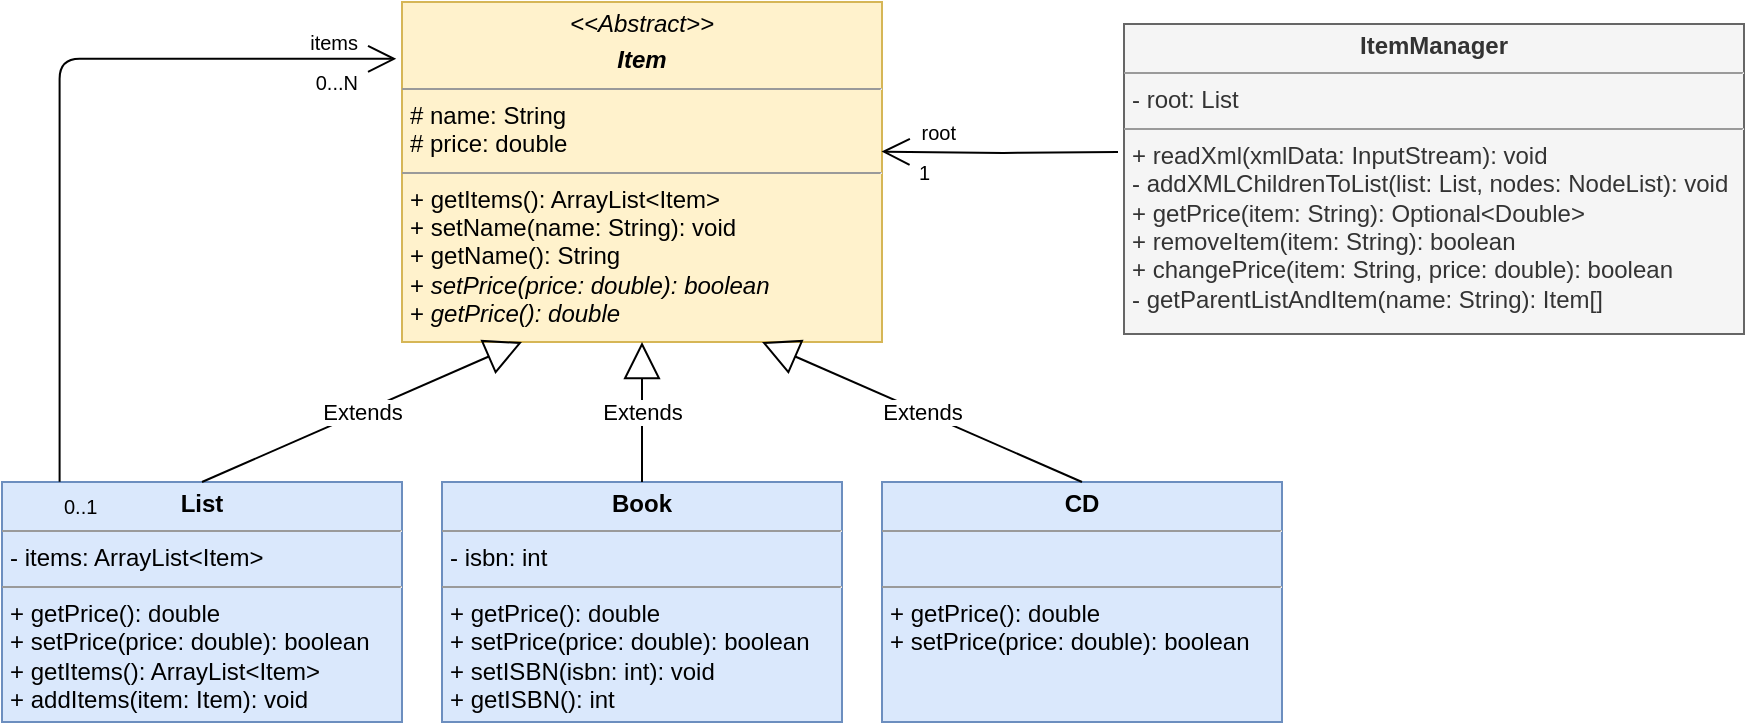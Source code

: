 <mxfile>
    <diagram id="p1DeSQppHhvQ1q53ooMZ" name="Seite-1">
        <mxGraphModel dx="290" dy="222" grid="0" gridSize="10" guides="1" tooltips="1" connect="1" arrows="1" fold="1" page="1" pageScale="1" pageWidth="1169" pageHeight="600" math="0" shadow="0">
            <root>
                <mxCell id="0"/>
                <mxCell id="1" parent="0"/>
                <mxCell id="0hg9wDAMGPKOSO5z61WN-1" value="&lt;p style=&quot;margin:0px;margin-top:4px;text-align:center;&quot;&gt;&lt;i&gt;&amp;lt;&amp;lt;Abstract&amp;gt;&amp;gt;&lt;/i&gt;&lt;/p&gt;&lt;p style=&quot;margin:0px;margin-top:4px;text-align:center;&quot;&gt;&lt;i&gt;&lt;b&gt;Item&lt;/b&gt;&lt;/i&gt;&lt;br&gt;&lt;/p&gt;&lt;hr size=&quot;1&quot;&gt;&lt;p style=&quot;margin:0px;margin-left:4px;&quot;&gt;# name: String&lt;/p&gt;&lt;p style=&quot;margin:0px;margin-left:4px;&quot;&gt;# price: double&lt;br&gt;&lt;/p&gt;&lt;hr size=&quot;1&quot;&gt;&lt;p style=&quot;margin:0px;margin-left:4px;&quot;&gt;+ getItems(): ArrayList&amp;lt;Item&amp;gt;&lt;/p&gt;&lt;p style=&quot;margin:0px;margin-left:4px;&quot;&gt;+ setName(name: String): void&lt;/p&gt;&lt;p style=&quot;margin:0px;margin-left:4px;&quot;&gt;+ getName(): String&lt;/p&gt;&lt;p style=&quot;margin:0px;margin-left:4px;&quot;&gt;+ &lt;i&gt;setPrice(price: double): boolean&lt;/i&gt;&lt;/p&gt;&lt;p style=&quot;margin:0px;margin-left:4px;&quot;&gt;+ &lt;i&gt;getPrice(): double&lt;/i&gt;&lt;br&gt;&lt;/p&gt;" style="verticalAlign=top;align=left;overflow=fill;fontSize=12;fontFamily=Helvetica;html=1;fillColor=#fff2cc;strokeColor=#d6b656;" parent="1" vertex="1">
                    <mxGeometry x="390" y="96" width="240" height="170" as="geometry"/>
                </mxCell>
                <mxCell id="0hg9wDAMGPKOSO5z61WN-2" value="&lt;p style=&quot;margin:0px;margin-top:4px;text-align:center;&quot;&gt;&lt;b&gt;List&lt;/b&gt;&lt;br&gt;&lt;/p&gt;&lt;hr size=&quot;1&quot;&gt;&lt;p style=&quot;margin:0px;margin-left:4px;&quot;&gt;- items: ArrayList&amp;lt;Item&amp;gt;&lt;br&gt;&lt;/p&gt;&lt;hr size=&quot;1&quot;&gt;&lt;p style=&quot;margin:0px;margin-left:4px;&quot;&gt;+ getPrice(): double&lt;/p&gt;&lt;p style=&quot;margin:0px;margin-left:4px;&quot;&gt;+ setPrice(price: double): boolean&lt;/p&gt;&lt;p style=&quot;margin:0px;margin-left:4px;&quot;&gt;+ getItems(): ArrayList&amp;lt;Item&amp;gt;&lt;/p&gt;&lt;p style=&quot;margin:0px;margin-left:4px;&quot;&gt;+ addItems(item: Item): void&lt;br&gt;&lt;/p&gt;" style="verticalAlign=top;align=left;overflow=fill;fontSize=12;fontFamily=Helvetica;html=1;fillColor=#dae8fc;strokeColor=#6c8ebf;" parent="1" vertex="1">
                    <mxGeometry x="190" y="336" width="200" height="120" as="geometry"/>
                </mxCell>
                <mxCell id="0hg9wDAMGPKOSO5z61WN-3" value="&lt;p style=&quot;margin:0px;margin-top:4px;text-align:center;&quot;&gt;&lt;b&gt;Book&lt;/b&gt;&lt;br&gt;&lt;/p&gt;&lt;hr size=&quot;1&quot;&gt;&lt;p style=&quot;margin:0px;margin-left:4px;&quot;&gt;- isbn: int&lt;br&gt;&lt;/p&gt;&lt;hr size=&quot;1&quot;&gt;&lt;p style=&quot;margin:0px;margin-left:4px;&quot;&gt;+ getPrice(): double&lt;/p&gt;&lt;p style=&quot;margin:0px;margin-left:4px;&quot;&gt;+ setPrice(price: double): boolean&lt;/p&gt;&lt;p style=&quot;margin:0px;margin-left:4px;&quot;&gt;+ setISBN(isbn: int): void&lt;/p&gt;&lt;p style=&quot;margin:0px;margin-left:4px;&quot;&gt;+ getISBN(): int&lt;br&gt;&lt;/p&gt;" style="verticalAlign=top;align=left;overflow=fill;fontSize=12;fontFamily=Helvetica;html=1;fillColor=#dae8fc;strokeColor=#6c8ebf;" parent="1" vertex="1">
                    <mxGeometry x="410" y="336" width="200" height="120" as="geometry"/>
                </mxCell>
                <mxCell id="0hg9wDAMGPKOSO5z61WN-4" value="&lt;p style=&quot;margin:0px;margin-top:4px;text-align:center;&quot;&gt;&lt;b&gt;CD&lt;/b&gt;&lt;br&gt;&lt;/p&gt;&lt;hr size=&quot;1&quot;&gt;&lt;p style=&quot;margin:0px;margin-left:4px;&quot;&gt;&lt;br&gt;&lt;/p&gt;&lt;hr size=&quot;1&quot;&gt;&lt;p style=&quot;margin:0px;margin-left:4px;&quot;&gt;+ getPrice(): double&lt;/p&gt;&lt;p style=&quot;margin:0px;margin-left:4px;&quot;&gt;+ setPrice(price: double): boolean&lt;/p&gt;" style="verticalAlign=top;align=left;overflow=fill;fontSize=12;fontFamily=Helvetica;html=1;fillColor=#dae8fc;strokeColor=#6c8ebf;" parent="1" vertex="1">
                    <mxGeometry x="630" y="336" width="200" height="120" as="geometry"/>
                </mxCell>
                <mxCell id="0hg9wDAMGPKOSO5z61WN-8" value="&lt;p style=&quot;margin: 0px ; margin-top: 4px ; text-align: center&quot;&gt;&lt;b&gt;ItemManager&lt;/b&gt;&lt;/p&gt;&lt;hr size=&quot;1&quot;&gt;&lt;p style=&quot;margin: 0px ; margin-left: 4px&quot;&gt;- root: List&lt;br&gt;&lt;/p&gt;&lt;hr size=&quot;1&quot;&gt;&lt;p style=&quot;margin: 0px ; margin-left: 4px&quot;&gt;+ readXml(xmlData: InputStream): void&lt;/p&gt;&lt;p style=&quot;margin: 0px ; margin-left: 4px&quot;&gt;- addXMLChildrenToList(list: List, nodes: NodeList): void&lt;/p&gt;&lt;p style=&quot;margin: 0px ; margin-left: 4px&quot;&gt;+ getPrice(item: String): Optional&amp;lt;Double&amp;gt;&lt;/p&gt;&lt;p style=&quot;margin: 0px ; margin-left: 4px&quot;&gt;+ removeItem(item: String): boolean&lt;/p&gt;&lt;p style=&quot;margin: 0px ; margin-left: 4px&quot;&gt;+ changePrice(item: String, price: double): boolean&lt;/p&gt;&lt;p style=&quot;margin: 0px ; margin-left: 4px&quot;&gt;- getParentListAndItem(name: String): Item[]&lt;br&gt;&lt;/p&gt;" style="verticalAlign=top;align=left;overflow=fill;fontSize=12;fontFamily=Helvetica;html=1;fillColor=#f5f5f5;fontColor=#333333;strokeColor=#666666;" parent="1" vertex="1">
                    <mxGeometry x="751" y="107" width="310" height="155" as="geometry"/>
                </mxCell>
                <mxCell id="0hg9wDAMGPKOSO5z61WN-10" value="Extends" style="endArrow=block;endSize=16;endFill=0;html=1;rounded=0;exitX=0.5;exitY=0;exitDx=0;exitDy=0;entryX=0.25;entryY=1;entryDx=0;entryDy=0;" parent="1" source="0hg9wDAMGPKOSO5z61WN-2" target="0hg9wDAMGPKOSO5z61WN-1" edge="1">
                    <mxGeometry width="160" relative="1" as="geometry">
                        <mxPoint x="317" y="306" as="sourcePoint"/>
                        <mxPoint x="477" y="306" as="targetPoint"/>
                    </mxGeometry>
                </mxCell>
                <mxCell id="0hg9wDAMGPKOSO5z61WN-11" value="Extends" style="endArrow=block;endSize=16;endFill=0;html=1;rounded=0;entryX=0.5;entryY=1;entryDx=0;entryDy=0;exitX=0.5;exitY=0;exitDx=0;exitDy=0;" parent="1" source="0hg9wDAMGPKOSO5z61WN-3" target="0hg9wDAMGPKOSO5z61WN-1" edge="1">
                    <mxGeometry width="160" relative="1" as="geometry">
                        <mxPoint x="516" y="326" as="sourcePoint"/>
                        <mxPoint x="460" y="276" as="targetPoint"/>
                    </mxGeometry>
                </mxCell>
                <mxCell id="0hg9wDAMGPKOSO5z61WN-12" value="Extends" style="endArrow=block;endSize=16;endFill=0;html=1;rounded=0;entryX=0.75;entryY=1;entryDx=0;entryDy=0;exitX=0.5;exitY=0;exitDx=0;exitDy=0;" parent="1" source="0hg9wDAMGPKOSO5z61WN-4" target="0hg9wDAMGPKOSO5z61WN-1" edge="1">
                    <mxGeometry width="160" relative="1" as="geometry">
                        <mxPoint x="520" y="346" as="sourcePoint"/>
                        <mxPoint x="520" y="276" as="targetPoint"/>
                    </mxGeometry>
                </mxCell>
                <mxCell id="6" value="" style="verticalAlign=bottom;html=1;endArrow=open;endSize=12;edgeStyle=orthogonalEdgeStyle;exitX=0.144;exitY=-0.001;exitDx=0;exitDy=0;exitPerimeter=0;entryX=-0.012;entryY=0.167;entryDx=0;entryDy=0;entryPerimeter=0;" edge="1" parent="1" source="0hg9wDAMGPKOSO5z61WN-2" target="0hg9wDAMGPKOSO5z61WN-1">
                    <mxGeometry relative="1" as="geometry">
                        <mxPoint x="96" y="155" as="sourcePoint"/>
                        <mxPoint x="346" y="155" as="targetPoint"/>
                        <Array as="points">
                            <mxPoint x="219" y="124"/>
                        </Array>
                    </mxGeometry>
                </mxCell>
                <mxCell id="7" value="0..1" style="resizable=0;html=1;align=left;verticalAlign=top;labelBackgroundColor=none;fontSize=10" connectable="0" vertex="1" parent="6">
                    <mxGeometry x="-1" relative="1" as="geometry"/>
                </mxCell>
                <mxCell id="8" value="0...N" style="resizable=0;html=1;align=right;verticalAlign=top;labelBackgroundColor=none;fontSize=10" connectable="0" vertex="1" parent="6">
                    <mxGeometry x="0.9" relative="1" as="geometry"/>
                </mxCell>
                <mxCell id="9" value="items" style="resizable=0;html=1;align=right;verticalAlign=bottom;labelBackgroundColor=none;fontSize=10" connectable="0" vertex="1" parent="6">
                    <mxGeometry x="0.9" relative="1" as="geometry"/>
                </mxCell>
                <mxCell id="11" value="" style="verticalAlign=bottom;html=1;endArrow=open;endSize=12;edgeStyle=orthogonalEdgeStyle;entryX=0.999;entryY=0.44;entryDx=0;entryDy=0;entryPerimeter=0;" edge="1" parent="1" target="0hg9wDAMGPKOSO5z61WN-1">
                    <mxGeometry relative="1" as="geometry">
                        <mxPoint x="748" y="171" as="sourcePoint"/>
                        <mxPoint x="848" y="60" as="targetPoint"/>
                    </mxGeometry>
                </mxCell>
                <mxCell id="13" value="1" style="resizable=0;html=1;align=right;verticalAlign=top;labelBackgroundColor=none;fontSize=10" connectable="0" vertex="1" parent="11">
                    <mxGeometry x="0.9" relative="1" as="geometry">
                        <mxPoint x="19" y="-2" as="offset"/>
                    </mxGeometry>
                </mxCell>
                <mxCell id="14" value="root" style="resizable=0;html=1;align=right;verticalAlign=bottom;labelBackgroundColor=none;fontSize=10" connectable="0" vertex="1" parent="11">
                    <mxGeometry x="0.9" relative="1" as="geometry">
                        <mxPoint x="32" y="-1" as="offset"/>
                    </mxGeometry>
                </mxCell>
            </root>
        </mxGraphModel>
    </diagram>
</mxfile>